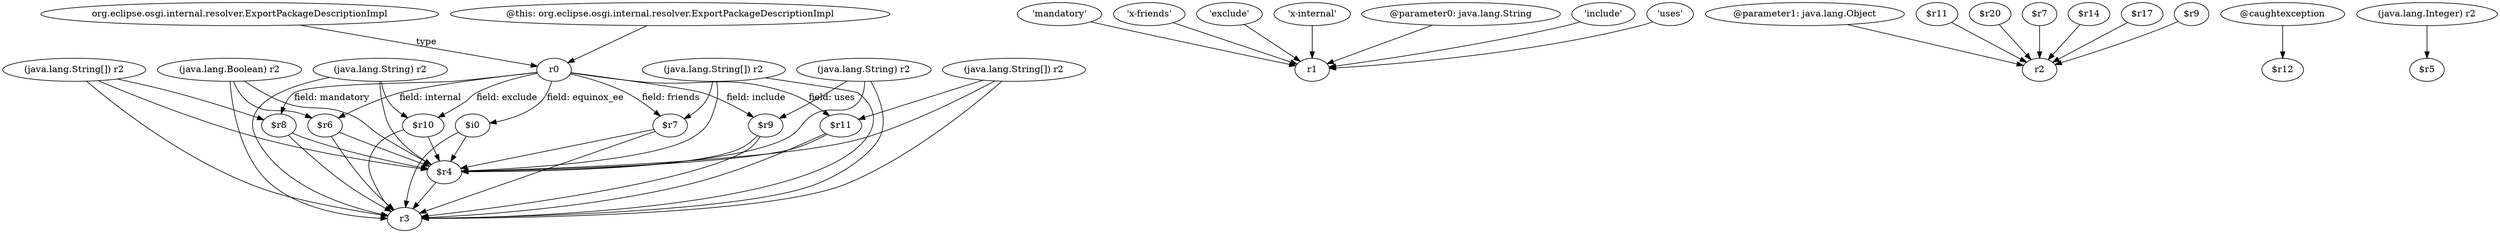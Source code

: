 digraph g {
0[label="$r9"]
1[label="$r4"]
0->1[label=""]
2[label="'mandatory'"]
3[label="r1"]
2->3[label=""]
4[label="(java.lang.String[]) r2"]
4->1[label=""]
5[label="r0"]
6[label="$r10"]
5->6[label="field: exclude"]
7[label="(java.lang.Boolean) r2"]
7->1[label=""]
8[label="@parameter1: java.lang.Object"]
9[label="r2"]
8->9[label=""]
10[label="$r6"]
10->1[label=""]
11[label="r3"]
1->11[label=""]
7->11[label=""]
12[label="$r11"]
12->9[label=""]
13[label="(java.lang.String[]) r2"]
13->11[label=""]
14[label="(java.lang.String) r2"]
14->6[label=""]
15[label="$r8"]
15->1[label=""]
0->11[label=""]
16[label="$r7"]
16->11[label=""]
17[label="$r20"]
17->9[label=""]
18[label="'x-friends'"]
18->3[label=""]
19[label="org.eclipse.osgi.internal.resolver.ExportPackageDescriptionImpl"]
19->5[label="type"]
20[label="(java.lang.String) r2"]
20->1[label=""]
21[label="$r7"]
21->9[label=""]
10->11[label=""]
22[label="$i0"]
22->11[label=""]
13->1[label=""]
4->11[label=""]
23[label="@this: org.eclipse.osgi.internal.resolver.ExportPackageDescriptionImpl"]
23->5[label=""]
5->0[label="field: include"]
16->1[label=""]
4->15[label=""]
24[label="$r11"]
5->24[label="field: uses"]
20->0[label=""]
15->11[label=""]
25[label="(java.lang.String[]) r2"]
25->1[label=""]
25->24[label=""]
6->1[label=""]
14->1[label=""]
26[label="$r14"]
26->9[label=""]
27[label="'exclude'"]
27->3[label=""]
7->10[label=""]
24->11[label=""]
28[label="$r17"]
28->9[label=""]
5->22[label="field: equinox_ee"]
29[label="@caughtexception"]
30[label="$r12"]
29->30[label=""]
20->11[label=""]
25->11[label=""]
31[label="'x-internal'"]
31->3[label=""]
32[label="$r9"]
32->9[label=""]
5->10[label="field: internal"]
24->1[label=""]
5->15[label="field: mandatory"]
22->1[label=""]
33[label="@parameter0: java.lang.String"]
33->3[label=""]
34[label="'include'"]
34->3[label=""]
5->16[label="field: friends"]
6->11[label=""]
14->11[label=""]
35[label="(java.lang.Integer) r2"]
36[label="$r5"]
35->36[label=""]
37[label="'uses'"]
37->3[label=""]
13->16[label=""]
}